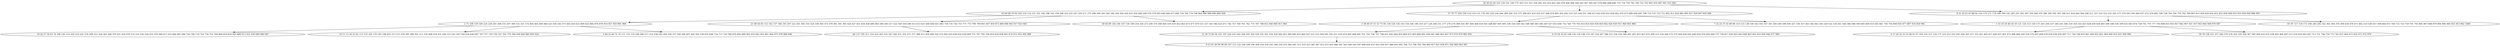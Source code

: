 digraph true_tree {
	"0" -> "1"
	"0" -> "2"
	"2" -> "3"
	"1" -> "4"
	"4" -> "5"
	"4" -> "6"
	"0" -> "7"
	"3" -> "8"
	"7" -> "9"
	"1" -> "10"
	"10" -> "11"
	"4" -> "12"
	"9" -> "13"
	"3" -> "14"
	"2" -> "15"
	"8" -> "16"
	"7" -> "17"
	"9" -> "18"
	"1" -> "19"
	"0" [label="29 30 62 69 103 129 141 149 175 203 212 221 258 283 353 414 422 445 478 494 496 504 542 567 585 647 678 680 688 698 714 718 739 745 749 752 763 803 835 887 901 915 985"];
	"1" [label="43 60 68 79 93 105 116 132 151 161 182 188 191 199 208 232 235 247 259 271 275 280 296 343 345 346 356 394 420 425 450 490 509 576 578 603 646 660 677 696 724 764 774 796 864 880 886 890 906 928"];
	"2" [label="57 70 77 104 109 110 119 131 178 183 220 236 266 289 304 310 375 398 401 424 435 437 468 474 485 491 492 510 525 546 551 598 615 642 650 652 658 662 670 673 689 690 695 709 710 725 733 751 802 811 834 881 895 927 929 947 950 990"];
	"3" [label="5 38 40 47 51 53 75 95 118 126 136 143 154 166 190 210 227 229 248 251 277 278 279 308 316 397 400 406 430 441 448 487 493 495 530 554 560 562 568 580 583 584 587 627 653 694 732 740 770 792 814 816 826 830 850 862 926 939 951 960 965 968"];
	"4" [label="2 71 100 159 160 224 228 245 269 272 297 309 315 331 372 404 465 469 484 523 536 545 571 602 620 623 809 822 866 876 878 914 957 959 981 984"];
	"5" [label="18 26 27 36 63 74 106 145 152 205 216 241 274 299 312 334 342 348 370 421 429 476 514 516 520 528 553 570 589 617 622 666 681 684 705 706 719 722 754 755 769 806 819 824 825 888 913 932 938 940 980 997"];
	"6" [label="10 11 13 24 25 82 113 155 165 176 185 198 202 213 215 239 285 288 301 311 335 408 418 431 444 512 541 547 558 634 636 667 707 727 729 730 747 765 779 786 839 846 885 893 924"];
	"7" [label="8 31 42 61 67 88 92 120 170 171 179 180 189 192 287 291 302 307 359 368 379 386 390 392 393 396 411 434 440 506 508 511 527 533 552 555 565 577 579 593 595 600 637 672 679 682 708 728 744 766 778 782 789 807 813 828 829 832 851 852 858 908 910 933 934 958 986 995"];
	"8" [label="12 39 73 85 94 101 197 226 233 262 268 295 326 329 332 341 354 358 360 365 389 449 455 460 507 521 535 564 581 591 611 616 619 665 668 685 701 702 736 797 798 821 842 844 854 869 875 883 884 891 936 941 948 963 967 973 974 979 982 993"];
	"9" [label="1 14 16 20 46 56 59 121 124 153 158 173 201 204 237 244 265 306 318 350 355 423 428 439 456 481 498 548 556 599 633 663 674 738 741 776 777 793 808 815 853 857 882 907 931 937 943 944 949 970 987"];
	"10" [label="21 48 54 83 112 142 157 184 193 207 222 261 305 314 324 338 369 373 378 381 391 395 426 427 451 454 458 480 483 500 505 517 522 540 550 596 612 613 621 640 644 651 683 734 735 743 753 771 772 790 799 801 847 859 872 889 898 902 917 923 945"];
	"11" [label="86 137 195 211 214 223 263 323 347 349 351 352 371 377 388 413 459 489 526 573 601 610 628 632 639 669 721 767 785 794 810 818 838 865 874 912 955 956 989"];
	"12" [label="3 44 52 66 72 76 111 133 135 186 206 217 219 238 242 284 328 337 366 384 407 462 502 539 635 648 716 717 726 780 870 892 899 905 935 942 952 961 966 975 978 988 998"];
	"13" [label="6 17 28 32 33 55 84 91 97 102 125 127 134 177 225 253 255 293 294 303 317 333 361 403 417 446 457 461 475 486 488 549 559 574 607 609 618 630 638 659 687 711 720 748 833 841 849 855 861 904 909 919 921 994 996"];
	"14" [label="4 19 34 35 65 108 130 139 148 174 187 234 267 286 321 336 339 340 402 447 453 467 472 499 515 524 544 572 575 604 626 641 649 654 676 693 699 737 758 817 820 823 843 848 863 903 916 920 946 977 999"];
	"15" [label="7 22 23 37 45 80 96 114 123 138 140 162 163 167 181 200 249 298 300 327 330 357 363 382 442 503 529 532 534 561 566 586 588 590 605 606 614 645 661 703 756 804 845 877 897 918 954 992"];
	"16" [label="9 15 41 49 90 98 99 107 115 122 164 168 196 209 218 230 243 246 250 252 264 281 313 319 325 385 387 412 415 432 466 501 563 569 592 597 608 624 631 655 656 657 686 691 692 704 712 768 783 784 800 827 831 836 871 930 969 983 991"];
	"17" [label="81 87 117 150 172 194 240 282 322 362 364 376 399 436 470 471 482 519 538 557 594 664 675 700 715 723 759 791 795 805 867 868 879 894 896 900 925 953 962 1000"];
	"18" [label="58 78 128 231 257 260 270 276 292 320 344 367 383 409 416 433 438 443 464 497 513 518 629 643 697 713 731 746 750 773 781 837 856 873 922 971 972 976"];
	"19" [label="50 64 89 144 146 147 156 169 254 256 273 290 374 380 405 410 419 452 463 473 477 479 531 537 543 582 625 671 742 757 760 761 762 775 787 788 812 840 860 911 964"];
}
